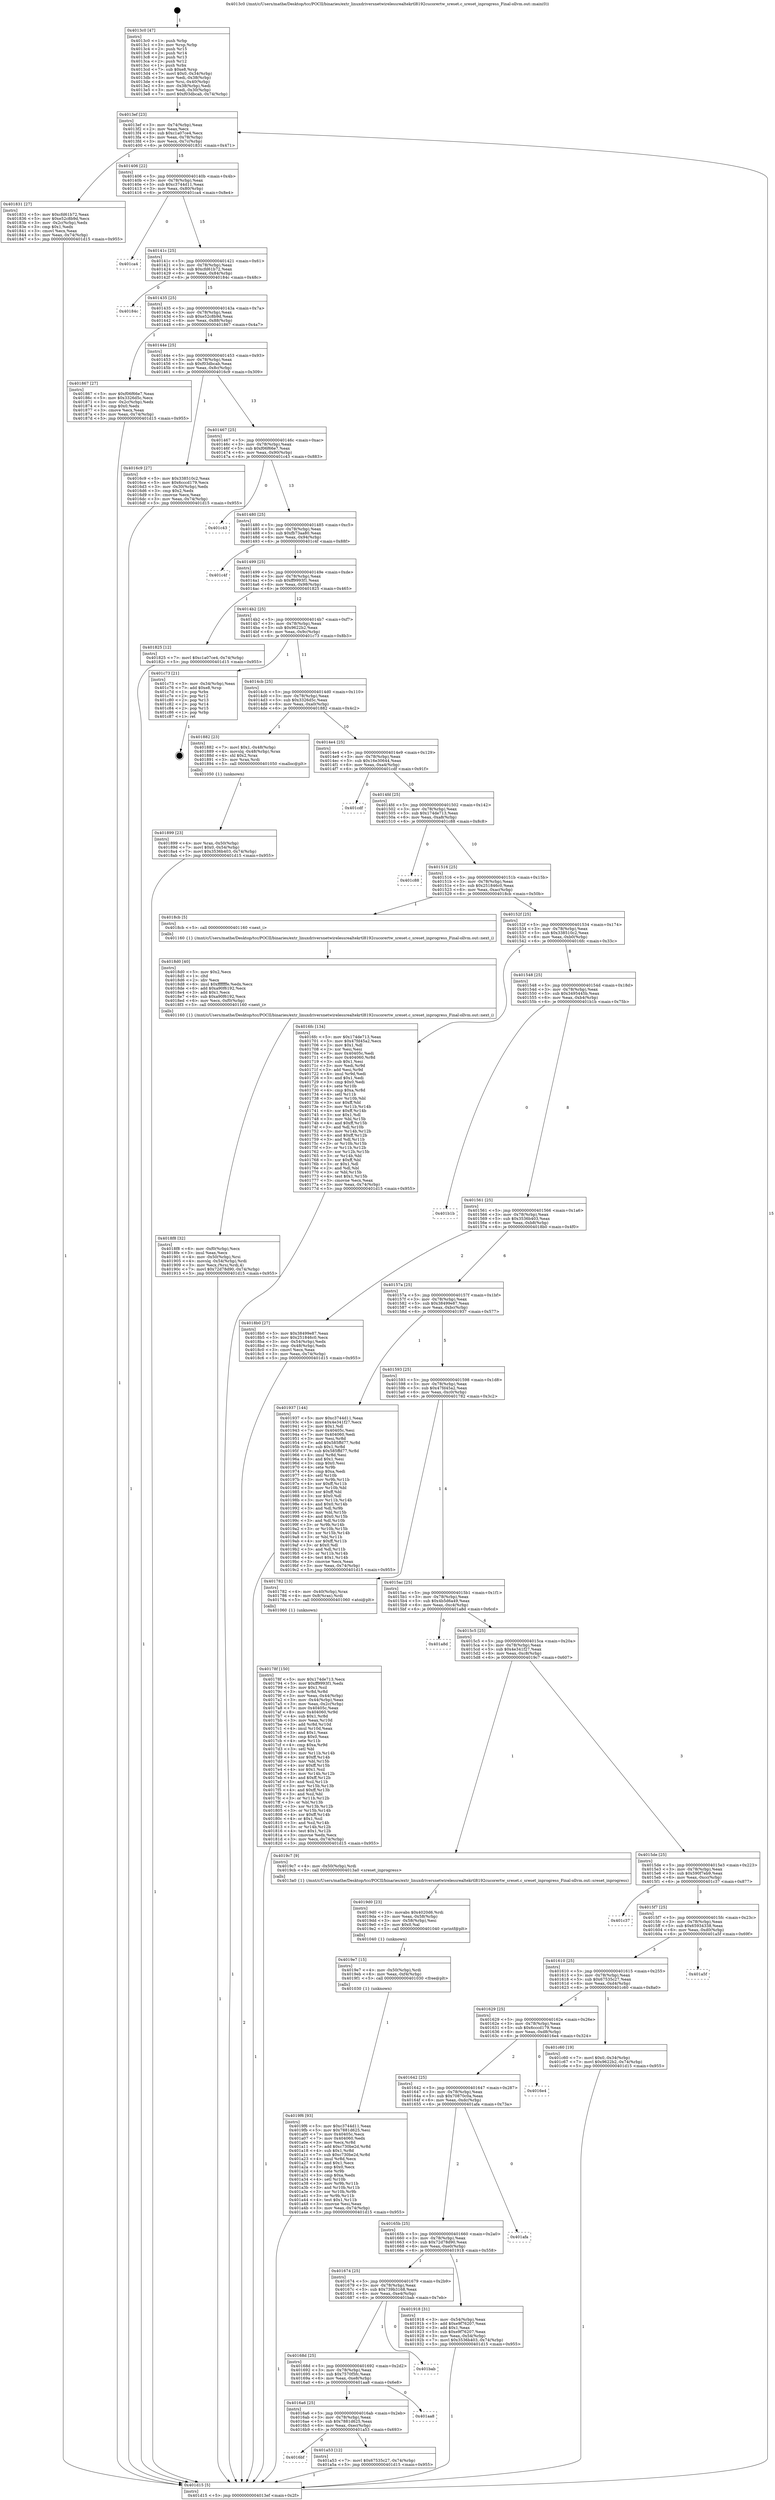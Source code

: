 digraph "0x4013c0" {
  label = "0x4013c0 (/mnt/c/Users/mathe/Desktop/tcc/POCII/binaries/extr_linuxdriversnetwirelessrealtekrtl8192cucorertw_sreset.c_sreset_inprogress_Final-ollvm.out::main(0))"
  labelloc = "t"
  node[shape=record]

  Entry [label="",width=0.3,height=0.3,shape=circle,fillcolor=black,style=filled]
  "0x4013ef" [label="{
     0x4013ef [23]\l
     | [instrs]\l
     &nbsp;&nbsp;0x4013ef \<+3\>: mov -0x74(%rbp),%eax\l
     &nbsp;&nbsp;0x4013f2 \<+2\>: mov %eax,%ecx\l
     &nbsp;&nbsp;0x4013f4 \<+6\>: sub $0xc1a07ce4,%ecx\l
     &nbsp;&nbsp;0x4013fa \<+3\>: mov %eax,-0x78(%rbp)\l
     &nbsp;&nbsp;0x4013fd \<+3\>: mov %ecx,-0x7c(%rbp)\l
     &nbsp;&nbsp;0x401400 \<+6\>: je 0000000000401831 \<main+0x471\>\l
  }"]
  "0x401831" [label="{
     0x401831 [27]\l
     | [instrs]\l
     &nbsp;&nbsp;0x401831 \<+5\>: mov $0xcfd61b72,%eax\l
     &nbsp;&nbsp;0x401836 \<+5\>: mov $0xe52c8b9d,%ecx\l
     &nbsp;&nbsp;0x40183b \<+3\>: mov -0x2c(%rbp),%edx\l
     &nbsp;&nbsp;0x40183e \<+3\>: cmp $0x1,%edx\l
     &nbsp;&nbsp;0x401841 \<+3\>: cmovl %ecx,%eax\l
     &nbsp;&nbsp;0x401844 \<+3\>: mov %eax,-0x74(%rbp)\l
     &nbsp;&nbsp;0x401847 \<+5\>: jmp 0000000000401d15 \<main+0x955\>\l
  }"]
  "0x401406" [label="{
     0x401406 [22]\l
     | [instrs]\l
     &nbsp;&nbsp;0x401406 \<+5\>: jmp 000000000040140b \<main+0x4b\>\l
     &nbsp;&nbsp;0x40140b \<+3\>: mov -0x78(%rbp),%eax\l
     &nbsp;&nbsp;0x40140e \<+5\>: sub $0xc3744d11,%eax\l
     &nbsp;&nbsp;0x401413 \<+3\>: mov %eax,-0x80(%rbp)\l
     &nbsp;&nbsp;0x401416 \<+6\>: je 0000000000401ca4 \<main+0x8e4\>\l
  }"]
  Exit [label="",width=0.3,height=0.3,shape=circle,fillcolor=black,style=filled,peripheries=2]
  "0x401ca4" [label="{
     0x401ca4\l
  }", style=dashed]
  "0x40141c" [label="{
     0x40141c [25]\l
     | [instrs]\l
     &nbsp;&nbsp;0x40141c \<+5\>: jmp 0000000000401421 \<main+0x61\>\l
     &nbsp;&nbsp;0x401421 \<+3\>: mov -0x78(%rbp),%eax\l
     &nbsp;&nbsp;0x401424 \<+5\>: sub $0xcfd61b72,%eax\l
     &nbsp;&nbsp;0x401429 \<+6\>: mov %eax,-0x84(%rbp)\l
     &nbsp;&nbsp;0x40142f \<+6\>: je 000000000040184c \<main+0x48c\>\l
  }"]
  "0x4016bf" [label="{
     0x4016bf\l
  }", style=dashed]
  "0x40184c" [label="{
     0x40184c\l
  }", style=dashed]
  "0x401435" [label="{
     0x401435 [25]\l
     | [instrs]\l
     &nbsp;&nbsp;0x401435 \<+5\>: jmp 000000000040143a \<main+0x7a\>\l
     &nbsp;&nbsp;0x40143a \<+3\>: mov -0x78(%rbp),%eax\l
     &nbsp;&nbsp;0x40143d \<+5\>: sub $0xe52c8b9d,%eax\l
     &nbsp;&nbsp;0x401442 \<+6\>: mov %eax,-0x88(%rbp)\l
     &nbsp;&nbsp;0x401448 \<+6\>: je 0000000000401867 \<main+0x4a7\>\l
  }"]
  "0x401a53" [label="{
     0x401a53 [12]\l
     | [instrs]\l
     &nbsp;&nbsp;0x401a53 \<+7\>: movl $0x67535c27,-0x74(%rbp)\l
     &nbsp;&nbsp;0x401a5a \<+5\>: jmp 0000000000401d15 \<main+0x955\>\l
  }"]
  "0x401867" [label="{
     0x401867 [27]\l
     | [instrs]\l
     &nbsp;&nbsp;0x401867 \<+5\>: mov $0xf06f66e7,%eax\l
     &nbsp;&nbsp;0x40186c \<+5\>: mov $0x3326d5c,%ecx\l
     &nbsp;&nbsp;0x401871 \<+3\>: mov -0x2c(%rbp),%edx\l
     &nbsp;&nbsp;0x401874 \<+3\>: cmp $0x0,%edx\l
     &nbsp;&nbsp;0x401877 \<+3\>: cmove %ecx,%eax\l
     &nbsp;&nbsp;0x40187a \<+3\>: mov %eax,-0x74(%rbp)\l
     &nbsp;&nbsp;0x40187d \<+5\>: jmp 0000000000401d15 \<main+0x955\>\l
  }"]
  "0x40144e" [label="{
     0x40144e [25]\l
     | [instrs]\l
     &nbsp;&nbsp;0x40144e \<+5\>: jmp 0000000000401453 \<main+0x93\>\l
     &nbsp;&nbsp;0x401453 \<+3\>: mov -0x78(%rbp),%eax\l
     &nbsp;&nbsp;0x401456 \<+5\>: sub $0xf03dbcab,%eax\l
     &nbsp;&nbsp;0x40145b \<+6\>: mov %eax,-0x8c(%rbp)\l
     &nbsp;&nbsp;0x401461 \<+6\>: je 00000000004016c9 \<main+0x309\>\l
  }"]
  "0x4016a6" [label="{
     0x4016a6 [25]\l
     | [instrs]\l
     &nbsp;&nbsp;0x4016a6 \<+5\>: jmp 00000000004016ab \<main+0x2eb\>\l
     &nbsp;&nbsp;0x4016ab \<+3\>: mov -0x78(%rbp),%eax\l
     &nbsp;&nbsp;0x4016ae \<+5\>: sub $0x7881d625,%eax\l
     &nbsp;&nbsp;0x4016b3 \<+6\>: mov %eax,-0xec(%rbp)\l
     &nbsp;&nbsp;0x4016b9 \<+6\>: je 0000000000401a53 \<main+0x693\>\l
  }"]
  "0x4016c9" [label="{
     0x4016c9 [27]\l
     | [instrs]\l
     &nbsp;&nbsp;0x4016c9 \<+5\>: mov $0x338510c2,%eax\l
     &nbsp;&nbsp;0x4016ce \<+5\>: mov $0x6cccd179,%ecx\l
     &nbsp;&nbsp;0x4016d3 \<+3\>: mov -0x30(%rbp),%edx\l
     &nbsp;&nbsp;0x4016d6 \<+3\>: cmp $0x2,%edx\l
     &nbsp;&nbsp;0x4016d9 \<+3\>: cmovne %ecx,%eax\l
     &nbsp;&nbsp;0x4016dc \<+3\>: mov %eax,-0x74(%rbp)\l
     &nbsp;&nbsp;0x4016df \<+5\>: jmp 0000000000401d15 \<main+0x955\>\l
  }"]
  "0x401467" [label="{
     0x401467 [25]\l
     | [instrs]\l
     &nbsp;&nbsp;0x401467 \<+5\>: jmp 000000000040146c \<main+0xac\>\l
     &nbsp;&nbsp;0x40146c \<+3\>: mov -0x78(%rbp),%eax\l
     &nbsp;&nbsp;0x40146f \<+5\>: sub $0xf06f66e7,%eax\l
     &nbsp;&nbsp;0x401474 \<+6\>: mov %eax,-0x90(%rbp)\l
     &nbsp;&nbsp;0x40147a \<+6\>: je 0000000000401c43 \<main+0x883\>\l
  }"]
  "0x401d15" [label="{
     0x401d15 [5]\l
     | [instrs]\l
     &nbsp;&nbsp;0x401d15 \<+5\>: jmp 00000000004013ef \<main+0x2f\>\l
  }"]
  "0x4013c0" [label="{
     0x4013c0 [47]\l
     | [instrs]\l
     &nbsp;&nbsp;0x4013c0 \<+1\>: push %rbp\l
     &nbsp;&nbsp;0x4013c1 \<+3\>: mov %rsp,%rbp\l
     &nbsp;&nbsp;0x4013c4 \<+2\>: push %r15\l
     &nbsp;&nbsp;0x4013c6 \<+2\>: push %r14\l
     &nbsp;&nbsp;0x4013c8 \<+2\>: push %r13\l
     &nbsp;&nbsp;0x4013ca \<+2\>: push %r12\l
     &nbsp;&nbsp;0x4013cc \<+1\>: push %rbx\l
     &nbsp;&nbsp;0x4013cd \<+7\>: sub $0xe8,%rsp\l
     &nbsp;&nbsp;0x4013d4 \<+7\>: movl $0x0,-0x34(%rbp)\l
     &nbsp;&nbsp;0x4013db \<+3\>: mov %edi,-0x38(%rbp)\l
     &nbsp;&nbsp;0x4013de \<+4\>: mov %rsi,-0x40(%rbp)\l
     &nbsp;&nbsp;0x4013e2 \<+3\>: mov -0x38(%rbp),%edi\l
     &nbsp;&nbsp;0x4013e5 \<+3\>: mov %edi,-0x30(%rbp)\l
     &nbsp;&nbsp;0x4013e8 \<+7\>: movl $0xf03dbcab,-0x74(%rbp)\l
  }"]
  "0x401aa8" [label="{
     0x401aa8\l
  }", style=dashed]
  "0x401c43" [label="{
     0x401c43\l
  }", style=dashed]
  "0x401480" [label="{
     0x401480 [25]\l
     | [instrs]\l
     &nbsp;&nbsp;0x401480 \<+5\>: jmp 0000000000401485 \<main+0xc5\>\l
     &nbsp;&nbsp;0x401485 \<+3\>: mov -0x78(%rbp),%eax\l
     &nbsp;&nbsp;0x401488 \<+5\>: sub $0xfb73aa80,%eax\l
     &nbsp;&nbsp;0x40148d \<+6\>: mov %eax,-0x94(%rbp)\l
     &nbsp;&nbsp;0x401493 \<+6\>: je 0000000000401c4f \<main+0x88f\>\l
  }"]
  "0x40168d" [label="{
     0x40168d [25]\l
     | [instrs]\l
     &nbsp;&nbsp;0x40168d \<+5\>: jmp 0000000000401692 \<main+0x2d2\>\l
     &nbsp;&nbsp;0x401692 \<+3\>: mov -0x78(%rbp),%eax\l
     &nbsp;&nbsp;0x401695 \<+5\>: sub $0x7570f5fc,%eax\l
     &nbsp;&nbsp;0x40169a \<+6\>: mov %eax,-0xe8(%rbp)\l
     &nbsp;&nbsp;0x4016a0 \<+6\>: je 0000000000401aa8 \<main+0x6e8\>\l
  }"]
  "0x401c4f" [label="{
     0x401c4f\l
  }", style=dashed]
  "0x401499" [label="{
     0x401499 [25]\l
     | [instrs]\l
     &nbsp;&nbsp;0x401499 \<+5\>: jmp 000000000040149e \<main+0xde\>\l
     &nbsp;&nbsp;0x40149e \<+3\>: mov -0x78(%rbp),%eax\l
     &nbsp;&nbsp;0x4014a1 \<+5\>: sub $0xff9993f1,%eax\l
     &nbsp;&nbsp;0x4014a6 \<+6\>: mov %eax,-0x98(%rbp)\l
     &nbsp;&nbsp;0x4014ac \<+6\>: je 0000000000401825 \<main+0x465\>\l
  }"]
  "0x401bab" [label="{
     0x401bab\l
  }", style=dashed]
  "0x401825" [label="{
     0x401825 [12]\l
     | [instrs]\l
     &nbsp;&nbsp;0x401825 \<+7\>: movl $0xc1a07ce4,-0x74(%rbp)\l
     &nbsp;&nbsp;0x40182c \<+5\>: jmp 0000000000401d15 \<main+0x955\>\l
  }"]
  "0x4014b2" [label="{
     0x4014b2 [25]\l
     | [instrs]\l
     &nbsp;&nbsp;0x4014b2 \<+5\>: jmp 00000000004014b7 \<main+0xf7\>\l
     &nbsp;&nbsp;0x4014b7 \<+3\>: mov -0x78(%rbp),%eax\l
     &nbsp;&nbsp;0x4014ba \<+5\>: sub $0x9622b2,%eax\l
     &nbsp;&nbsp;0x4014bf \<+6\>: mov %eax,-0x9c(%rbp)\l
     &nbsp;&nbsp;0x4014c5 \<+6\>: je 0000000000401c73 \<main+0x8b3\>\l
  }"]
  "0x4019f6" [label="{
     0x4019f6 [93]\l
     | [instrs]\l
     &nbsp;&nbsp;0x4019f6 \<+5\>: mov $0xc3744d11,%eax\l
     &nbsp;&nbsp;0x4019fb \<+5\>: mov $0x7881d625,%esi\l
     &nbsp;&nbsp;0x401a00 \<+7\>: mov 0x40405c,%ecx\l
     &nbsp;&nbsp;0x401a07 \<+7\>: mov 0x404060,%edx\l
     &nbsp;&nbsp;0x401a0e \<+3\>: mov %ecx,%r8d\l
     &nbsp;&nbsp;0x401a11 \<+7\>: add $0xc730be2d,%r8d\l
     &nbsp;&nbsp;0x401a18 \<+4\>: sub $0x1,%r8d\l
     &nbsp;&nbsp;0x401a1c \<+7\>: sub $0xc730be2d,%r8d\l
     &nbsp;&nbsp;0x401a23 \<+4\>: imul %r8d,%ecx\l
     &nbsp;&nbsp;0x401a27 \<+3\>: and $0x1,%ecx\l
     &nbsp;&nbsp;0x401a2a \<+3\>: cmp $0x0,%ecx\l
     &nbsp;&nbsp;0x401a2d \<+4\>: sete %r9b\l
     &nbsp;&nbsp;0x401a31 \<+3\>: cmp $0xa,%edx\l
     &nbsp;&nbsp;0x401a34 \<+4\>: setl %r10b\l
     &nbsp;&nbsp;0x401a38 \<+3\>: mov %r9b,%r11b\l
     &nbsp;&nbsp;0x401a3b \<+3\>: and %r10b,%r11b\l
     &nbsp;&nbsp;0x401a3e \<+3\>: xor %r10b,%r9b\l
     &nbsp;&nbsp;0x401a41 \<+3\>: or %r9b,%r11b\l
     &nbsp;&nbsp;0x401a44 \<+4\>: test $0x1,%r11b\l
     &nbsp;&nbsp;0x401a48 \<+3\>: cmovne %esi,%eax\l
     &nbsp;&nbsp;0x401a4b \<+3\>: mov %eax,-0x74(%rbp)\l
     &nbsp;&nbsp;0x401a4e \<+5\>: jmp 0000000000401d15 \<main+0x955\>\l
  }"]
  "0x401c73" [label="{
     0x401c73 [21]\l
     | [instrs]\l
     &nbsp;&nbsp;0x401c73 \<+3\>: mov -0x34(%rbp),%eax\l
     &nbsp;&nbsp;0x401c76 \<+7\>: add $0xe8,%rsp\l
     &nbsp;&nbsp;0x401c7d \<+1\>: pop %rbx\l
     &nbsp;&nbsp;0x401c7e \<+2\>: pop %r12\l
     &nbsp;&nbsp;0x401c80 \<+2\>: pop %r13\l
     &nbsp;&nbsp;0x401c82 \<+2\>: pop %r14\l
     &nbsp;&nbsp;0x401c84 \<+2\>: pop %r15\l
     &nbsp;&nbsp;0x401c86 \<+1\>: pop %rbp\l
     &nbsp;&nbsp;0x401c87 \<+1\>: ret\l
  }"]
  "0x4014cb" [label="{
     0x4014cb [25]\l
     | [instrs]\l
     &nbsp;&nbsp;0x4014cb \<+5\>: jmp 00000000004014d0 \<main+0x110\>\l
     &nbsp;&nbsp;0x4014d0 \<+3\>: mov -0x78(%rbp),%eax\l
     &nbsp;&nbsp;0x4014d3 \<+5\>: sub $0x3326d5c,%eax\l
     &nbsp;&nbsp;0x4014d8 \<+6\>: mov %eax,-0xa0(%rbp)\l
     &nbsp;&nbsp;0x4014de \<+6\>: je 0000000000401882 \<main+0x4c2\>\l
  }"]
  "0x4019e7" [label="{
     0x4019e7 [15]\l
     | [instrs]\l
     &nbsp;&nbsp;0x4019e7 \<+4\>: mov -0x50(%rbp),%rdi\l
     &nbsp;&nbsp;0x4019eb \<+6\>: mov %eax,-0xf4(%rbp)\l
     &nbsp;&nbsp;0x4019f1 \<+5\>: call 0000000000401030 \<free@plt\>\l
     | [calls]\l
     &nbsp;&nbsp;0x401030 \{1\} (unknown)\l
  }"]
  "0x401882" [label="{
     0x401882 [23]\l
     | [instrs]\l
     &nbsp;&nbsp;0x401882 \<+7\>: movl $0x1,-0x48(%rbp)\l
     &nbsp;&nbsp;0x401889 \<+4\>: movslq -0x48(%rbp),%rax\l
     &nbsp;&nbsp;0x40188d \<+4\>: shl $0x2,%rax\l
     &nbsp;&nbsp;0x401891 \<+3\>: mov %rax,%rdi\l
     &nbsp;&nbsp;0x401894 \<+5\>: call 0000000000401050 \<malloc@plt\>\l
     | [calls]\l
     &nbsp;&nbsp;0x401050 \{1\} (unknown)\l
  }"]
  "0x4014e4" [label="{
     0x4014e4 [25]\l
     | [instrs]\l
     &nbsp;&nbsp;0x4014e4 \<+5\>: jmp 00000000004014e9 \<main+0x129\>\l
     &nbsp;&nbsp;0x4014e9 \<+3\>: mov -0x78(%rbp),%eax\l
     &nbsp;&nbsp;0x4014ec \<+5\>: sub $0x16e30644,%eax\l
     &nbsp;&nbsp;0x4014f1 \<+6\>: mov %eax,-0xa4(%rbp)\l
     &nbsp;&nbsp;0x4014f7 \<+6\>: je 0000000000401cdf \<main+0x91f\>\l
  }"]
  "0x4019d0" [label="{
     0x4019d0 [23]\l
     | [instrs]\l
     &nbsp;&nbsp;0x4019d0 \<+10\>: movabs $0x4020d6,%rdi\l
     &nbsp;&nbsp;0x4019da \<+3\>: mov %eax,-0x58(%rbp)\l
     &nbsp;&nbsp;0x4019dd \<+3\>: mov -0x58(%rbp),%esi\l
     &nbsp;&nbsp;0x4019e0 \<+2\>: mov $0x0,%al\l
     &nbsp;&nbsp;0x4019e2 \<+5\>: call 0000000000401040 \<printf@plt\>\l
     | [calls]\l
     &nbsp;&nbsp;0x401040 \{1\} (unknown)\l
  }"]
  "0x401cdf" [label="{
     0x401cdf\l
  }", style=dashed]
  "0x4014fd" [label="{
     0x4014fd [25]\l
     | [instrs]\l
     &nbsp;&nbsp;0x4014fd \<+5\>: jmp 0000000000401502 \<main+0x142\>\l
     &nbsp;&nbsp;0x401502 \<+3\>: mov -0x78(%rbp),%eax\l
     &nbsp;&nbsp;0x401505 \<+5\>: sub $0x174de713,%eax\l
     &nbsp;&nbsp;0x40150a \<+6\>: mov %eax,-0xa8(%rbp)\l
     &nbsp;&nbsp;0x401510 \<+6\>: je 0000000000401c88 \<main+0x8c8\>\l
  }"]
  "0x401674" [label="{
     0x401674 [25]\l
     | [instrs]\l
     &nbsp;&nbsp;0x401674 \<+5\>: jmp 0000000000401679 \<main+0x2b9\>\l
     &nbsp;&nbsp;0x401679 \<+3\>: mov -0x78(%rbp),%eax\l
     &nbsp;&nbsp;0x40167c \<+5\>: sub $0x739b3168,%eax\l
     &nbsp;&nbsp;0x401681 \<+6\>: mov %eax,-0xe4(%rbp)\l
     &nbsp;&nbsp;0x401687 \<+6\>: je 0000000000401bab \<main+0x7eb\>\l
  }"]
  "0x401c88" [label="{
     0x401c88\l
  }", style=dashed]
  "0x401516" [label="{
     0x401516 [25]\l
     | [instrs]\l
     &nbsp;&nbsp;0x401516 \<+5\>: jmp 000000000040151b \<main+0x15b\>\l
     &nbsp;&nbsp;0x40151b \<+3\>: mov -0x78(%rbp),%eax\l
     &nbsp;&nbsp;0x40151e \<+5\>: sub $0x251846c0,%eax\l
     &nbsp;&nbsp;0x401523 \<+6\>: mov %eax,-0xac(%rbp)\l
     &nbsp;&nbsp;0x401529 \<+6\>: je 00000000004018cb \<main+0x50b\>\l
  }"]
  "0x401918" [label="{
     0x401918 [31]\l
     | [instrs]\l
     &nbsp;&nbsp;0x401918 \<+3\>: mov -0x54(%rbp),%eax\l
     &nbsp;&nbsp;0x40191b \<+5\>: add $0xe9f76207,%eax\l
     &nbsp;&nbsp;0x401920 \<+3\>: add $0x1,%eax\l
     &nbsp;&nbsp;0x401923 \<+5\>: sub $0xe9f76207,%eax\l
     &nbsp;&nbsp;0x401928 \<+3\>: mov %eax,-0x54(%rbp)\l
     &nbsp;&nbsp;0x40192b \<+7\>: movl $0x3536b403,-0x74(%rbp)\l
     &nbsp;&nbsp;0x401932 \<+5\>: jmp 0000000000401d15 \<main+0x955\>\l
  }"]
  "0x4018cb" [label="{
     0x4018cb [5]\l
     | [instrs]\l
     &nbsp;&nbsp;0x4018cb \<+5\>: call 0000000000401160 \<next_i\>\l
     | [calls]\l
     &nbsp;&nbsp;0x401160 \{1\} (/mnt/c/Users/mathe/Desktop/tcc/POCII/binaries/extr_linuxdriversnetwirelessrealtekrtl8192cucorertw_sreset.c_sreset_inprogress_Final-ollvm.out::next_i)\l
  }"]
  "0x40152f" [label="{
     0x40152f [25]\l
     | [instrs]\l
     &nbsp;&nbsp;0x40152f \<+5\>: jmp 0000000000401534 \<main+0x174\>\l
     &nbsp;&nbsp;0x401534 \<+3\>: mov -0x78(%rbp),%eax\l
     &nbsp;&nbsp;0x401537 \<+5\>: sub $0x338510c2,%eax\l
     &nbsp;&nbsp;0x40153c \<+6\>: mov %eax,-0xb0(%rbp)\l
     &nbsp;&nbsp;0x401542 \<+6\>: je 00000000004016fc \<main+0x33c\>\l
  }"]
  "0x40165b" [label="{
     0x40165b [25]\l
     | [instrs]\l
     &nbsp;&nbsp;0x40165b \<+5\>: jmp 0000000000401660 \<main+0x2a0\>\l
     &nbsp;&nbsp;0x401660 \<+3\>: mov -0x78(%rbp),%eax\l
     &nbsp;&nbsp;0x401663 \<+5\>: sub $0x72d78d90,%eax\l
     &nbsp;&nbsp;0x401668 \<+6\>: mov %eax,-0xe0(%rbp)\l
     &nbsp;&nbsp;0x40166e \<+6\>: je 0000000000401918 \<main+0x558\>\l
  }"]
  "0x4016fc" [label="{
     0x4016fc [134]\l
     | [instrs]\l
     &nbsp;&nbsp;0x4016fc \<+5\>: mov $0x174de713,%eax\l
     &nbsp;&nbsp;0x401701 \<+5\>: mov $0x47fd45a2,%ecx\l
     &nbsp;&nbsp;0x401706 \<+2\>: mov $0x1,%dl\l
     &nbsp;&nbsp;0x401708 \<+2\>: xor %esi,%esi\l
     &nbsp;&nbsp;0x40170a \<+7\>: mov 0x40405c,%edi\l
     &nbsp;&nbsp;0x401711 \<+8\>: mov 0x404060,%r8d\l
     &nbsp;&nbsp;0x401719 \<+3\>: sub $0x1,%esi\l
     &nbsp;&nbsp;0x40171c \<+3\>: mov %edi,%r9d\l
     &nbsp;&nbsp;0x40171f \<+3\>: add %esi,%r9d\l
     &nbsp;&nbsp;0x401722 \<+4\>: imul %r9d,%edi\l
     &nbsp;&nbsp;0x401726 \<+3\>: and $0x1,%edi\l
     &nbsp;&nbsp;0x401729 \<+3\>: cmp $0x0,%edi\l
     &nbsp;&nbsp;0x40172c \<+4\>: sete %r10b\l
     &nbsp;&nbsp;0x401730 \<+4\>: cmp $0xa,%r8d\l
     &nbsp;&nbsp;0x401734 \<+4\>: setl %r11b\l
     &nbsp;&nbsp;0x401738 \<+3\>: mov %r10b,%bl\l
     &nbsp;&nbsp;0x40173b \<+3\>: xor $0xff,%bl\l
     &nbsp;&nbsp;0x40173e \<+3\>: mov %r11b,%r14b\l
     &nbsp;&nbsp;0x401741 \<+4\>: xor $0xff,%r14b\l
     &nbsp;&nbsp;0x401745 \<+3\>: xor $0x1,%dl\l
     &nbsp;&nbsp;0x401748 \<+3\>: mov %bl,%r15b\l
     &nbsp;&nbsp;0x40174b \<+4\>: and $0xff,%r15b\l
     &nbsp;&nbsp;0x40174f \<+3\>: and %dl,%r10b\l
     &nbsp;&nbsp;0x401752 \<+3\>: mov %r14b,%r12b\l
     &nbsp;&nbsp;0x401755 \<+4\>: and $0xff,%r12b\l
     &nbsp;&nbsp;0x401759 \<+3\>: and %dl,%r11b\l
     &nbsp;&nbsp;0x40175c \<+3\>: or %r10b,%r15b\l
     &nbsp;&nbsp;0x40175f \<+3\>: or %r11b,%r12b\l
     &nbsp;&nbsp;0x401762 \<+3\>: xor %r12b,%r15b\l
     &nbsp;&nbsp;0x401765 \<+3\>: or %r14b,%bl\l
     &nbsp;&nbsp;0x401768 \<+3\>: xor $0xff,%bl\l
     &nbsp;&nbsp;0x40176b \<+3\>: or $0x1,%dl\l
     &nbsp;&nbsp;0x40176e \<+2\>: and %dl,%bl\l
     &nbsp;&nbsp;0x401770 \<+3\>: or %bl,%r15b\l
     &nbsp;&nbsp;0x401773 \<+4\>: test $0x1,%r15b\l
     &nbsp;&nbsp;0x401777 \<+3\>: cmovne %ecx,%eax\l
     &nbsp;&nbsp;0x40177a \<+3\>: mov %eax,-0x74(%rbp)\l
     &nbsp;&nbsp;0x40177d \<+5\>: jmp 0000000000401d15 \<main+0x955\>\l
  }"]
  "0x401548" [label="{
     0x401548 [25]\l
     | [instrs]\l
     &nbsp;&nbsp;0x401548 \<+5\>: jmp 000000000040154d \<main+0x18d\>\l
     &nbsp;&nbsp;0x40154d \<+3\>: mov -0x78(%rbp),%eax\l
     &nbsp;&nbsp;0x401550 \<+5\>: sub $0x3495445b,%eax\l
     &nbsp;&nbsp;0x401555 \<+6\>: mov %eax,-0xb4(%rbp)\l
     &nbsp;&nbsp;0x40155b \<+6\>: je 0000000000401b1b \<main+0x75b\>\l
  }"]
  "0x401afa" [label="{
     0x401afa\l
  }", style=dashed]
  "0x401b1b" [label="{
     0x401b1b\l
  }", style=dashed]
  "0x401561" [label="{
     0x401561 [25]\l
     | [instrs]\l
     &nbsp;&nbsp;0x401561 \<+5\>: jmp 0000000000401566 \<main+0x1a6\>\l
     &nbsp;&nbsp;0x401566 \<+3\>: mov -0x78(%rbp),%eax\l
     &nbsp;&nbsp;0x401569 \<+5\>: sub $0x3536b403,%eax\l
     &nbsp;&nbsp;0x40156e \<+6\>: mov %eax,-0xb8(%rbp)\l
     &nbsp;&nbsp;0x401574 \<+6\>: je 00000000004018b0 \<main+0x4f0\>\l
  }"]
  "0x401642" [label="{
     0x401642 [25]\l
     | [instrs]\l
     &nbsp;&nbsp;0x401642 \<+5\>: jmp 0000000000401647 \<main+0x287\>\l
     &nbsp;&nbsp;0x401647 \<+3\>: mov -0x78(%rbp),%eax\l
     &nbsp;&nbsp;0x40164a \<+5\>: sub $0x70870c0a,%eax\l
     &nbsp;&nbsp;0x40164f \<+6\>: mov %eax,-0xdc(%rbp)\l
     &nbsp;&nbsp;0x401655 \<+6\>: je 0000000000401afa \<main+0x73a\>\l
  }"]
  "0x4018b0" [label="{
     0x4018b0 [27]\l
     | [instrs]\l
     &nbsp;&nbsp;0x4018b0 \<+5\>: mov $0x38499e87,%eax\l
     &nbsp;&nbsp;0x4018b5 \<+5\>: mov $0x251846c0,%ecx\l
     &nbsp;&nbsp;0x4018ba \<+3\>: mov -0x54(%rbp),%edx\l
     &nbsp;&nbsp;0x4018bd \<+3\>: cmp -0x48(%rbp),%edx\l
     &nbsp;&nbsp;0x4018c0 \<+3\>: cmovl %ecx,%eax\l
     &nbsp;&nbsp;0x4018c3 \<+3\>: mov %eax,-0x74(%rbp)\l
     &nbsp;&nbsp;0x4018c6 \<+5\>: jmp 0000000000401d15 \<main+0x955\>\l
  }"]
  "0x40157a" [label="{
     0x40157a [25]\l
     | [instrs]\l
     &nbsp;&nbsp;0x40157a \<+5\>: jmp 000000000040157f \<main+0x1bf\>\l
     &nbsp;&nbsp;0x40157f \<+3\>: mov -0x78(%rbp),%eax\l
     &nbsp;&nbsp;0x401582 \<+5\>: sub $0x38499e87,%eax\l
     &nbsp;&nbsp;0x401587 \<+6\>: mov %eax,-0xbc(%rbp)\l
     &nbsp;&nbsp;0x40158d \<+6\>: je 0000000000401937 \<main+0x577\>\l
  }"]
  "0x4016e4" [label="{
     0x4016e4\l
  }", style=dashed]
  "0x401937" [label="{
     0x401937 [144]\l
     | [instrs]\l
     &nbsp;&nbsp;0x401937 \<+5\>: mov $0xc3744d11,%eax\l
     &nbsp;&nbsp;0x40193c \<+5\>: mov $0x4e341f27,%ecx\l
     &nbsp;&nbsp;0x401941 \<+2\>: mov $0x1,%dl\l
     &nbsp;&nbsp;0x401943 \<+7\>: mov 0x40405c,%esi\l
     &nbsp;&nbsp;0x40194a \<+7\>: mov 0x404060,%edi\l
     &nbsp;&nbsp;0x401951 \<+3\>: mov %esi,%r8d\l
     &nbsp;&nbsp;0x401954 \<+7\>: add $0x585ffd77,%r8d\l
     &nbsp;&nbsp;0x40195b \<+4\>: sub $0x1,%r8d\l
     &nbsp;&nbsp;0x40195f \<+7\>: sub $0x585ffd77,%r8d\l
     &nbsp;&nbsp;0x401966 \<+4\>: imul %r8d,%esi\l
     &nbsp;&nbsp;0x40196a \<+3\>: and $0x1,%esi\l
     &nbsp;&nbsp;0x40196d \<+3\>: cmp $0x0,%esi\l
     &nbsp;&nbsp;0x401970 \<+4\>: sete %r9b\l
     &nbsp;&nbsp;0x401974 \<+3\>: cmp $0xa,%edi\l
     &nbsp;&nbsp;0x401977 \<+4\>: setl %r10b\l
     &nbsp;&nbsp;0x40197b \<+3\>: mov %r9b,%r11b\l
     &nbsp;&nbsp;0x40197e \<+4\>: xor $0xff,%r11b\l
     &nbsp;&nbsp;0x401982 \<+3\>: mov %r10b,%bl\l
     &nbsp;&nbsp;0x401985 \<+3\>: xor $0xff,%bl\l
     &nbsp;&nbsp;0x401988 \<+3\>: xor $0x0,%dl\l
     &nbsp;&nbsp;0x40198b \<+3\>: mov %r11b,%r14b\l
     &nbsp;&nbsp;0x40198e \<+4\>: and $0x0,%r14b\l
     &nbsp;&nbsp;0x401992 \<+3\>: and %dl,%r9b\l
     &nbsp;&nbsp;0x401995 \<+3\>: mov %bl,%r15b\l
     &nbsp;&nbsp;0x401998 \<+4\>: and $0x0,%r15b\l
     &nbsp;&nbsp;0x40199c \<+3\>: and %dl,%r10b\l
     &nbsp;&nbsp;0x40199f \<+3\>: or %r9b,%r14b\l
     &nbsp;&nbsp;0x4019a2 \<+3\>: or %r10b,%r15b\l
     &nbsp;&nbsp;0x4019a5 \<+3\>: xor %r15b,%r14b\l
     &nbsp;&nbsp;0x4019a8 \<+3\>: or %bl,%r11b\l
     &nbsp;&nbsp;0x4019ab \<+4\>: xor $0xff,%r11b\l
     &nbsp;&nbsp;0x4019af \<+3\>: or $0x0,%dl\l
     &nbsp;&nbsp;0x4019b2 \<+3\>: and %dl,%r11b\l
     &nbsp;&nbsp;0x4019b5 \<+3\>: or %r11b,%r14b\l
     &nbsp;&nbsp;0x4019b8 \<+4\>: test $0x1,%r14b\l
     &nbsp;&nbsp;0x4019bc \<+3\>: cmovne %ecx,%eax\l
     &nbsp;&nbsp;0x4019bf \<+3\>: mov %eax,-0x74(%rbp)\l
     &nbsp;&nbsp;0x4019c2 \<+5\>: jmp 0000000000401d15 \<main+0x955\>\l
  }"]
  "0x401593" [label="{
     0x401593 [25]\l
     | [instrs]\l
     &nbsp;&nbsp;0x401593 \<+5\>: jmp 0000000000401598 \<main+0x1d8\>\l
     &nbsp;&nbsp;0x401598 \<+3\>: mov -0x78(%rbp),%eax\l
     &nbsp;&nbsp;0x40159b \<+5\>: sub $0x47fd45a2,%eax\l
     &nbsp;&nbsp;0x4015a0 \<+6\>: mov %eax,-0xc0(%rbp)\l
     &nbsp;&nbsp;0x4015a6 \<+6\>: je 0000000000401782 \<main+0x3c2\>\l
  }"]
  "0x401629" [label="{
     0x401629 [25]\l
     | [instrs]\l
     &nbsp;&nbsp;0x401629 \<+5\>: jmp 000000000040162e \<main+0x26e\>\l
     &nbsp;&nbsp;0x40162e \<+3\>: mov -0x78(%rbp),%eax\l
     &nbsp;&nbsp;0x401631 \<+5\>: sub $0x6cccd179,%eax\l
     &nbsp;&nbsp;0x401636 \<+6\>: mov %eax,-0xd8(%rbp)\l
     &nbsp;&nbsp;0x40163c \<+6\>: je 00000000004016e4 \<main+0x324\>\l
  }"]
  "0x401782" [label="{
     0x401782 [13]\l
     | [instrs]\l
     &nbsp;&nbsp;0x401782 \<+4\>: mov -0x40(%rbp),%rax\l
     &nbsp;&nbsp;0x401786 \<+4\>: mov 0x8(%rax),%rdi\l
     &nbsp;&nbsp;0x40178a \<+5\>: call 0000000000401060 \<atoi@plt\>\l
     | [calls]\l
     &nbsp;&nbsp;0x401060 \{1\} (unknown)\l
  }"]
  "0x4015ac" [label="{
     0x4015ac [25]\l
     | [instrs]\l
     &nbsp;&nbsp;0x4015ac \<+5\>: jmp 00000000004015b1 \<main+0x1f1\>\l
     &nbsp;&nbsp;0x4015b1 \<+3\>: mov -0x78(%rbp),%eax\l
     &nbsp;&nbsp;0x4015b4 \<+5\>: sub $0x4b5d6a49,%eax\l
     &nbsp;&nbsp;0x4015b9 \<+6\>: mov %eax,-0xc4(%rbp)\l
     &nbsp;&nbsp;0x4015bf \<+6\>: je 0000000000401a8d \<main+0x6cd\>\l
  }"]
  "0x40178f" [label="{
     0x40178f [150]\l
     | [instrs]\l
     &nbsp;&nbsp;0x40178f \<+5\>: mov $0x174de713,%ecx\l
     &nbsp;&nbsp;0x401794 \<+5\>: mov $0xff9993f1,%edx\l
     &nbsp;&nbsp;0x401799 \<+3\>: mov $0x1,%sil\l
     &nbsp;&nbsp;0x40179c \<+3\>: xor %r8d,%r8d\l
     &nbsp;&nbsp;0x40179f \<+3\>: mov %eax,-0x44(%rbp)\l
     &nbsp;&nbsp;0x4017a2 \<+3\>: mov -0x44(%rbp),%eax\l
     &nbsp;&nbsp;0x4017a5 \<+3\>: mov %eax,-0x2c(%rbp)\l
     &nbsp;&nbsp;0x4017a8 \<+7\>: mov 0x40405c,%eax\l
     &nbsp;&nbsp;0x4017af \<+8\>: mov 0x404060,%r9d\l
     &nbsp;&nbsp;0x4017b7 \<+4\>: sub $0x1,%r8d\l
     &nbsp;&nbsp;0x4017bb \<+3\>: mov %eax,%r10d\l
     &nbsp;&nbsp;0x4017be \<+3\>: add %r8d,%r10d\l
     &nbsp;&nbsp;0x4017c1 \<+4\>: imul %r10d,%eax\l
     &nbsp;&nbsp;0x4017c5 \<+3\>: and $0x1,%eax\l
     &nbsp;&nbsp;0x4017c8 \<+3\>: cmp $0x0,%eax\l
     &nbsp;&nbsp;0x4017cb \<+4\>: sete %r11b\l
     &nbsp;&nbsp;0x4017cf \<+4\>: cmp $0xa,%r9d\l
     &nbsp;&nbsp;0x4017d3 \<+3\>: setl %bl\l
     &nbsp;&nbsp;0x4017d6 \<+3\>: mov %r11b,%r14b\l
     &nbsp;&nbsp;0x4017d9 \<+4\>: xor $0xff,%r14b\l
     &nbsp;&nbsp;0x4017dd \<+3\>: mov %bl,%r15b\l
     &nbsp;&nbsp;0x4017e0 \<+4\>: xor $0xff,%r15b\l
     &nbsp;&nbsp;0x4017e4 \<+4\>: xor $0x1,%sil\l
     &nbsp;&nbsp;0x4017e8 \<+3\>: mov %r14b,%r12b\l
     &nbsp;&nbsp;0x4017eb \<+4\>: and $0xff,%r12b\l
     &nbsp;&nbsp;0x4017ef \<+3\>: and %sil,%r11b\l
     &nbsp;&nbsp;0x4017f2 \<+3\>: mov %r15b,%r13b\l
     &nbsp;&nbsp;0x4017f5 \<+4\>: and $0xff,%r13b\l
     &nbsp;&nbsp;0x4017f9 \<+3\>: and %sil,%bl\l
     &nbsp;&nbsp;0x4017fc \<+3\>: or %r11b,%r12b\l
     &nbsp;&nbsp;0x4017ff \<+3\>: or %bl,%r13b\l
     &nbsp;&nbsp;0x401802 \<+3\>: xor %r13b,%r12b\l
     &nbsp;&nbsp;0x401805 \<+3\>: or %r15b,%r14b\l
     &nbsp;&nbsp;0x401808 \<+4\>: xor $0xff,%r14b\l
     &nbsp;&nbsp;0x40180c \<+4\>: or $0x1,%sil\l
     &nbsp;&nbsp;0x401810 \<+3\>: and %sil,%r14b\l
     &nbsp;&nbsp;0x401813 \<+3\>: or %r14b,%r12b\l
     &nbsp;&nbsp;0x401816 \<+4\>: test $0x1,%r12b\l
     &nbsp;&nbsp;0x40181a \<+3\>: cmovne %edx,%ecx\l
     &nbsp;&nbsp;0x40181d \<+3\>: mov %ecx,-0x74(%rbp)\l
     &nbsp;&nbsp;0x401820 \<+5\>: jmp 0000000000401d15 \<main+0x955\>\l
  }"]
  "0x401899" [label="{
     0x401899 [23]\l
     | [instrs]\l
     &nbsp;&nbsp;0x401899 \<+4\>: mov %rax,-0x50(%rbp)\l
     &nbsp;&nbsp;0x40189d \<+7\>: movl $0x0,-0x54(%rbp)\l
     &nbsp;&nbsp;0x4018a4 \<+7\>: movl $0x3536b403,-0x74(%rbp)\l
     &nbsp;&nbsp;0x4018ab \<+5\>: jmp 0000000000401d15 \<main+0x955\>\l
  }"]
  "0x4018d0" [label="{
     0x4018d0 [40]\l
     | [instrs]\l
     &nbsp;&nbsp;0x4018d0 \<+5\>: mov $0x2,%ecx\l
     &nbsp;&nbsp;0x4018d5 \<+1\>: cltd\l
     &nbsp;&nbsp;0x4018d6 \<+2\>: idiv %ecx\l
     &nbsp;&nbsp;0x4018d8 \<+6\>: imul $0xfffffffe,%edx,%ecx\l
     &nbsp;&nbsp;0x4018de \<+6\>: add $0xa90f6192,%ecx\l
     &nbsp;&nbsp;0x4018e4 \<+3\>: add $0x1,%ecx\l
     &nbsp;&nbsp;0x4018e7 \<+6\>: sub $0xa90f6192,%ecx\l
     &nbsp;&nbsp;0x4018ed \<+6\>: mov %ecx,-0xf0(%rbp)\l
     &nbsp;&nbsp;0x4018f3 \<+5\>: call 0000000000401160 \<next_i\>\l
     | [calls]\l
     &nbsp;&nbsp;0x401160 \{1\} (/mnt/c/Users/mathe/Desktop/tcc/POCII/binaries/extr_linuxdriversnetwirelessrealtekrtl8192cucorertw_sreset.c_sreset_inprogress_Final-ollvm.out::next_i)\l
  }"]
  "0x4018f8" [label="{
     0x4018f8 [32]\l
     | [instrs]\l
     &nbsp;&nbsp;0x4018f8 \<+6\>: mov -0xf0(%rbp),%ecx\l
     &nbsp;&nbsp;0x4018fe \<+3\>: imul %eax,%ecx\l
     &nbsp;&nbsp;0x401901 \<+4\>: mov -0x50(%rbp),%rsi\l
     &nbsp;&nbsp;0x401905 \<+4\>: movslq -0x54(%rbp),%rdi\l
     &nbsp;&nbsp;0x401909 \<+3\>: mov %ecx,(%rsi,%rdi,4)\l
     &nbsp;&nbsp;0x40190c \<+7\>: movl $0x72d78d90,-0x74(%rbp)\l
     &nbsp;&nbsp;0x401913 \<+5\>: jmp 0000000000401d15 \<main+0x955\>\l
  }"]
  "0x401c60" [label="{
     0x401c60 [19]\l
     | [instrs]\l
     &nbsp;&nbsp;0x401c60 \<+7\>: movl $0x0,-0x34(%rbp)\l
     &nbsp;&nbsp;0x401c67 \<+7\>: movl $0x9622b2,-0x74(%rbp)\l
     &nbsp;&nbsp;0x401c6e \<+5\>: jmp 0000000000401d15 \<main+0x955\>\l
  }"]
  "0x401a8d" [label="{
     0x401a8d\l
  }", style=dashed]
  "0x4015c5" [label="{
     0x4015c5 [25]\l
     | [instrs]\l
     &nbsp;&nbsp;0x4015c5 \<+5\>: jmp 00000000004015ca \<main+0x20a\>\l
     &nbsp;&nbsp;0x4015ca \<+3\>: mov -0x78(%rbp),%eax\l
     &nbsp;&nbsp;0x4015cd \<+5\>: sub $0x4e341f27,%eax\l
     &nbsp;&nbsp;0x4015d2 \<+6\>: mov %eax,-0xc8(%rbp)\l
     &nbsp;&nbsp;0x4015d8 \<+6\>: je 00000000004019c7 \<main+0x607\>\l
  }"]
  "0x401610" [label="{
     0x401610 [25]\l
     | [instrs]\l
     &nbsp;&nbsp;0x401610 \<+5\>: jmp 0000000000401615 \<main+0x255\>\l
     &nbsp;&nbsp;0x401615 \<+3\>: mov -0x78(%rbp),%eax\l
     &nbsp;&nbsp;0x401618 \<+5\>: sub $0x67535c27,%eax\l
     &nbsp;&nbsp;0x40161d \<+6\>: mov %eax,-0xd4(%rbp)\l
     &nbsp;&nbsp;0x401623 \<+6\>: je 0000000000401c60 \<main+0x8a0\>\l
  }"]
  "0x4019c7" [label="{
     0x4019c7 [9]\l
     | [instrs]\l
     &nbsp;&nbsp;0x4019c7 \<+4\>: mov -0x50(%rbp),%rdi\l
     &nbsp;&nbsp;0x4019cb \<+5\>: call 00000000004013a0 \<sreset_inprogress\>\l
     | [calls]\l
     &nbsp;&nbsp;0x4013a0 \{1\} (/mnt/c/Users/mathe/Desktop/tcc/POCII/binaries/extr_linuxdriversnetwirelessrealtekrtl8192cucorertw_sreset.c_sreset_inprogress_Final-ollvm.out::sreset_inprogress)\l
  }"]
  "0x4015de" [label="{
     0x4015de [25]\l
     | [instrs]\l
     &nbsp;&nbsp;0x4015de \<+5\>: jmp 00000000004015e3 \<main+0x223\>\l
     &nbsp;&nbsp;0x4015e3 \<+3\>: mov -0x78(%rbp),%eax\l
     &nbsp;&nbsp;0x4015e6 \<+5\>: sub $0x590f7eb9,%eax\l
     &nbsp;&nbsp;0x4015eb \<+6\>: mov %eax,-0xcc(%rbp)\l
     &nbsp;&nbsp;0x4015f1 \<+6\>: je 0000000000401c37 \<main+0x877\>\l
  }"]
  "0x401a5f" [label="{
     0x401a5f\l
  }", style=dashed]
  "0x401c37" [label="{
     0x401c37\l
  }", style=dashed]
  "0x4015f7" [label="{
     0x4015f7 [25]\l
     | [instrs]\l
     &nbsp;&nbsp;0x4015f7 \<+5\>: jmp 00000000004015fc \<main+0x23c\>\l
     &nbsp;&nbsp;0x4015fc \<+3\>: mov -0x78(%rbp),%eax\l
     &nbsp;&nbsp;0x4015ff \<+5\>: sub $0x65934338,%eax\l
     &nbsp;&nbsp;0x401604 \<+6\>: mov %eax,-0xd0(%rbp)\l
     &nbsp;&nbsp;0x40160a \<+6\>: je 0000000000401a5f \<main+0x69f\>\l
  }"]
  Entry -> "0x4013c0" [label=" 1"]
  "0x4013ef" -> "0x401831" [label=" 1"]
  "0x4013ef" -> "0x401406" [label=" 15"]
  "0x401c73" -> Exit [label=" 1"]
  "0x401406" -> "0x401ca4" [label=" 0"]
  "0x401406" -> "0x40141c" [label=" 15"]
  "0x401c60" -> "0x401d15" [label=" 1"]
  "0x40141c" -> "0x40184c" [label=" 0"]
  "0x40141c" -> "0x401435" [label=" 15"]
  "0x401a53" -> "0x401d15" [label=" 1"]
  "0x401435" -> "0x401867" [label=" 1"]
  "0x401435" -> "0x40144e" [label=" 14"]
  "0x4016a6" -> "0x4016bf" [label=" 0"]
  "0x40144e" -> "0x4016c9" [label=" 1"]
  "0x40144e" -> "0x401467" [label=" 13"]
  "0x4016c9" -> "0x401d15" [label=" 1"]
  "0x4013c0" -> "0x4013ef" [label=" 1"]
  "0x401d15" -> "0x4013ef" [label=" 15"]
  "0x4016a6" -> "0x401a53" [label=" 1"]
  "0x401467" -> "0x401c43" [label=" 0"]
  "0x401467" -> "0x401480" [label=" 13"]
  "0x40168d" -> "0x4016a6" [label=" 1"]
  "0x401480" -> "0x401c4f" [label=" 0"]
  "0x401480" -> "0x401499" [label=" 13"]
  "0x40168d" -> "0x401aa8" [label=" 0"]
  "0x401499" -> "0x401825" [label=" 1"]
  "0x401499" -> "0x4014b2" [label=" 12"]
  "0x401674" -> "0x40168d" [label=" 1"]
  "0x4014b2" -> "0x401c73" [label=" 1"]
  "0x4014b2" -> "0x4014cb" [label=" 11"]
  "0x401674" -> "0x401bab" [label=" 0"]
  "0x4014cb" -> "0x401882" [label=" 1"]
  "0x4014cb" -> "0x4014e4" [label=" 10"]
  "0x4019f6" -> "0x401d15" [label=" 1"]
  "0x4014e4" -> "0x401cdf" [label=" 0"]
  "0x4014e4" -> "0x4014fd" [label=" 10"]
  "0x4019e7" -> "0x4019f6" [label=" 1"]
  "0x4014fd" -> "0x401c88" [label=" 0"]
  "0x4014fd" -> "0x401516" [label=" 10"]
  "0x4019d0" -> "0x4019e7" [label=" 1"]
  "0x401516" -> "0x4018cb" [label=" 1"]
  "0x401516" -> "0x40152f" [label=" 9"]
  "0x4019c7" -> "0x4019d0" [label=" 1"]
  "0x40152f" -> "0x4016fc" [label=" 1"]
  "0x40152f" -> "0x401548" [label=" 8"]
  "0x4016fc" -> "0x401d15" [label=" 1"]
  "0x401918" -> "0x401d15" [label=" 1"]
  "0x401548" -> "0x401b1b" [label=" 0"]
  "0x401548" -> "0x401561" [label=" 8"]
  "0x40165b" -> "0x401674" [label=" 1"]
  "0x401561" -> "0x4018b0" [label=" 2"]
  "0x401561" -> "0x40157a" [label=" 6"]
  "0x401937" -> "0x401d15" [label=" 1"]
  "0x40157a" -> "0x401937" [label=" 1"]
  "0x40157a" -> "0x401593" [label=" 5"]
  "0x401642" -> "0x40165b" [label=" 2"]
  "0x401593" -> "0x401782" [label=" 1"]
  "0x401593" -> "0x4015ac" [label=" 4"]
  "0x401782" -> "0x40178f" [label=" 1"]
  "0x40178f" -> "0x401d15" [label=" 1"]
  "0x401825" -> "0x401d15" [label=" 1"]
  "0x401831" -> "0x401d15" [label=" 1"]
  "0x401867" -> "0x401d15" [label=" 1"]
  "0x401882" -> "0x401899" [label=" 1"]
  "0x401899" -> "0x401d15" [label=" 1"]
  "0x4018b0" -> "0x401d15" [label=" 2"]
  "0x4018cb" -> "0x4018d0" [label=" 1"]
  "0x4018d0" -> "0x4018f8" [label=" 1"]
  "0x4018f8" -> "0x401d15" [label=" 1"]
  "0x40165b" -> "0x401918" [label=" 1"]
  "0x4015ac" -> "0x401a8d" [label=" 0"]
  "0x4015ac" -> "0x4015c5" [label=" 4"]
  "0x401629" -> "0x401642" [label=" 2"]
  "0x4015c5" -> "0x4019c7" [label=" 1"]
  "0x4015c5" -> "0x4015de" [label=" 3"]
  "0x401642" -> "0x401afa" [label=" 0"]
  "0x4015de" -> "0x401c37" [label=" 0"]
  "0x4015de" -> "0x4015f7" [label=" 3"]
  "0x401610" -> "0x401629" [label=" 2"]
  "0x4015f7" -> "0x401a5f" [label=" 0"]
  "0x4015f7" -> "0x401610" [label=" 3"]
  "0x401629" -> "0x4016e4" [label=" 0"]
  "0x401610" -> "0x401c60" [label=" 1"]
}
